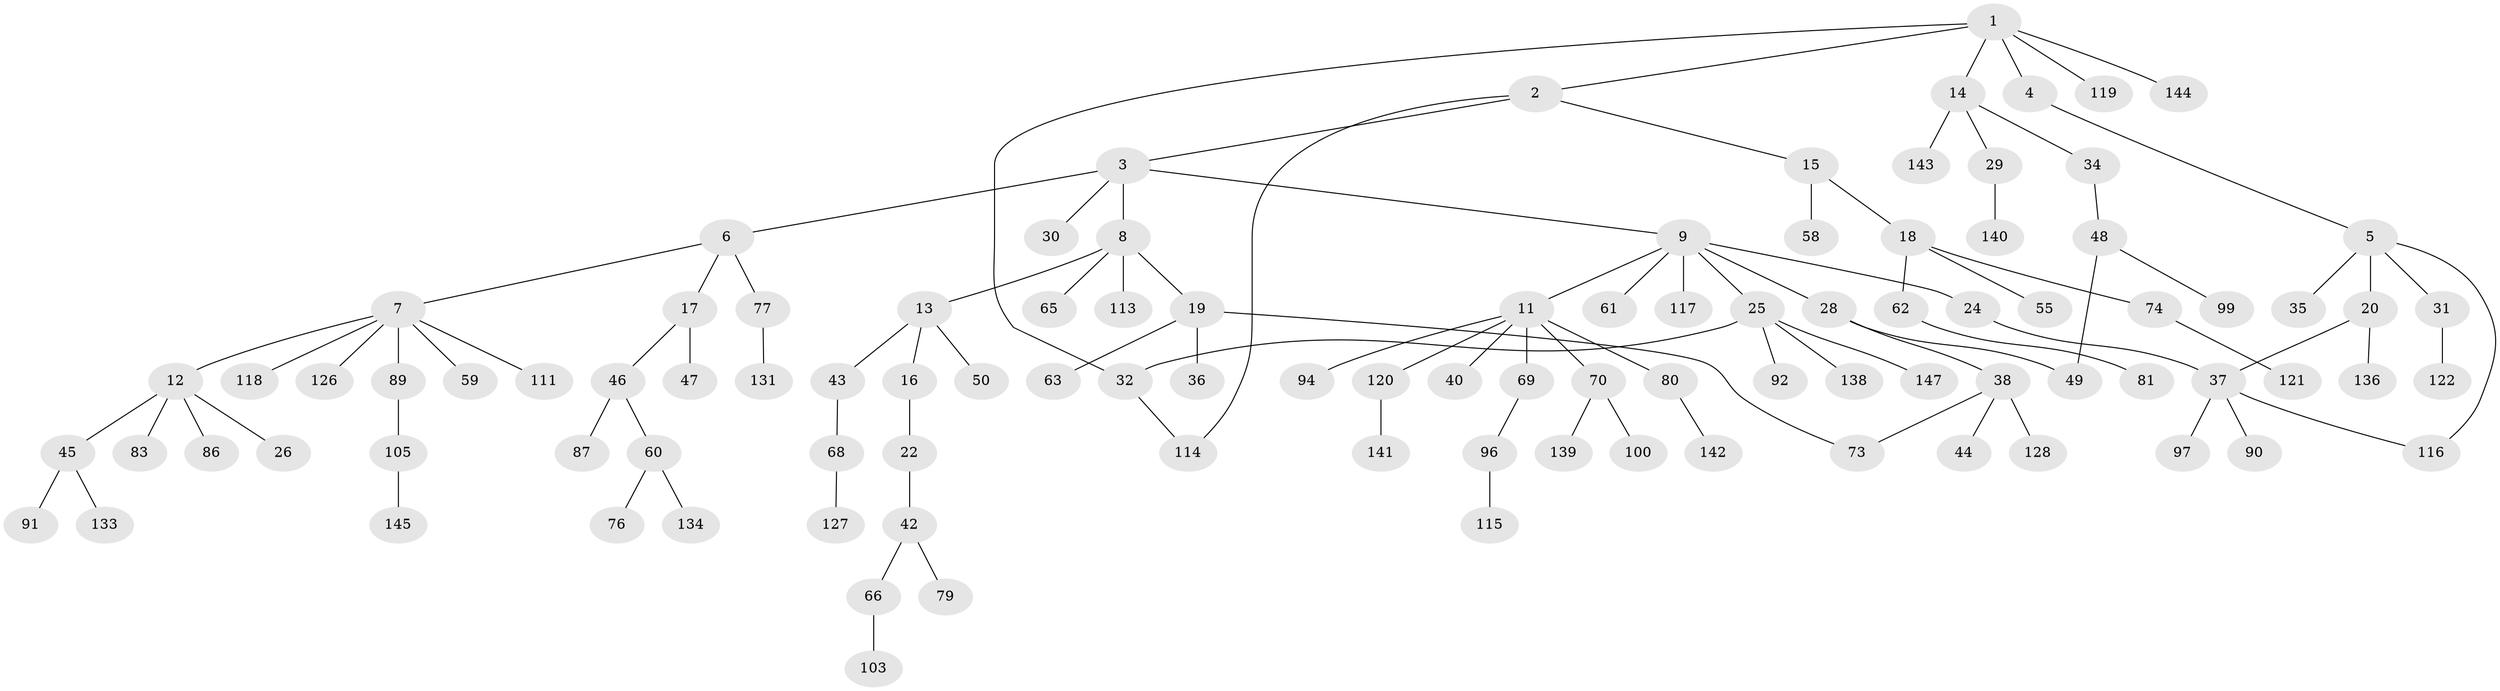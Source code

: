 // Generated by graph-tools (version 1.1) at 2025/51/02/27/25 19:51:40]
// undirected, 103 vertices, 108 edges
graph export_dot {
graph [start="1"]
  node [color=gray90,style=filled];
  1 [super="+56"];
  2 [super="+125"];
  3 [super="+52"];
  4;
  5 [super="+27"];
  6 [super="+102"];
  7 [super="+21"];
  8 [super="+10"];
  9 [super="+33"];
  11 [super="+53"];
  12 [super="+71"];
  13 [super="+93"];
  14 [super="+95"];
  15 [super="+51"];
  16;
  17 [super="+23"];
  18 [super="+132"];
  19;
  20 [super="+39"];
  22 [super="+64"];
  24;
  25 [super="+124"];
  26;
  28;
  29 [super="+107"];
  30 [super="+57"];
  31 [super="+112"];
  32;
  34;
  35 [super="+41"];
  36 [super="+123"];
  37 [super="+88"];
  38 [super="+67"];
  40;
  42;
  43;
  44 [super="+54"];
  45 [super="+129"];
  46 [super="+72"];
  47 [super="+106"];
  48;
  49 [super="+82"];
  50;
  55;
  58;
  59 [super="+109"];
  60 [super="+78"];
  61;
  62;
  63;
  65 [super="+135"];
  66;
  68 [super="+84"];
  69 [super="+85"];
  70;
  73;
  74 [super="+75"];
  76;
  77 [super="+110"];
  79;
  80;
  81;
  83 [super="+98"];
  86 [super="+101"];
  87;
  89;
  90;
  91;
  92 [super="+108"];
  94;
  96 [super="+104"];
  97;
  99;
  100;
  103;
  105;
  111;
  113;
  114;
  115 [super="+130"];
  116;
  117;
  118;
  119;
  120 [super="+137"];
  121;
  122;
  126;
  127;
  128;
  131 [super="+146"];
  133;
  134;
  136;
  138;
  139;
  140;
  141;
  142;
  143;
  144;
  145;
  147;
  1 -- 2;
  1 -- 4;
  1 -- 14;
  1 -- 32;
  1 -- 144;
  1 -- 119;
  2 -- 3;
  2 -- 15;
  2 -- 114;
  3 -- 6;
  3 -- 8;
  3 -- 9;
  3 -- 30;
  4 -- 5;
  5 -- 20;
  5 -- 31;
  5 -- 35;
  5 -- 116;
  6 -- 7;
  6 -- 17;
  6 -- 77;
  7 -- 12;
  7 -- 59;
  7 -- 111;
  7 -- 118;
  7 -- 89;
  7 -- 126;
  8 -- 65;
  8 -- 113;
  8 -- 19;
  8 -- 13;
  9 -- 11;
  9 -- 24;
  9 -- 25;
  9 -- 28;
  9 -- 61;
  9 -- 117;
  11 -- 40;
  11 -- 69;
  11 -- 80;
  11 -- 120;
  11 -- 70;
  11 -- 94;
  12 -- 26;
  12 -- 45;
  12 -- 83;
  12 -- 86;
  13 -- 16;
  13 -- 43;
  13 -- 50;
  14 -- 29;
  14 -- 34;
  14 -- 143;
  15 -- 18;
  15 -- 58;
  16 -- 22;
  17 -- 46;
  17 -- 47;
  18 -- 55;
  18 -- 62;
  18 -- 74;
  19 -- 36;
  19 -- 63;
  19 -- 73;
  20 -- 37;
  20 -- 136;
  22 -- 42;
  24 -- 37;
  25 -- 92;
  25 -- 147;
  25 -- 32;
  25 -- 138;
  28 -- 38;
  28 -- 49;
  29 -- 140;
  31 -- 122;
  32 -- 114;
  34 -- 48;
  37 -- 90;
  37 -- 97;
  37 -- 116;
  38 -- 44;
  38 -- 73;
  38 -- 128;
  42 -- 66;
  42 -- 79;
  43 -- 68;
  45 -- 91;
  45 -- 133;
  46 -- 60;
  46 -- 87;
  48 -- 49;
  48 -- 99;
  60 -- 76;
  60 -- 134;
  62 -- 81;
  66 -- 103;
  68 -- 127;
  69 -- 96;
  70 -- 100;
  70 -- 139;
  74 -- 121;
  77 -- 131;
  80 -- 142;
  89 -- 105;
  96 -- 115;
  105 -- 145;
  120 -- 141;
}
